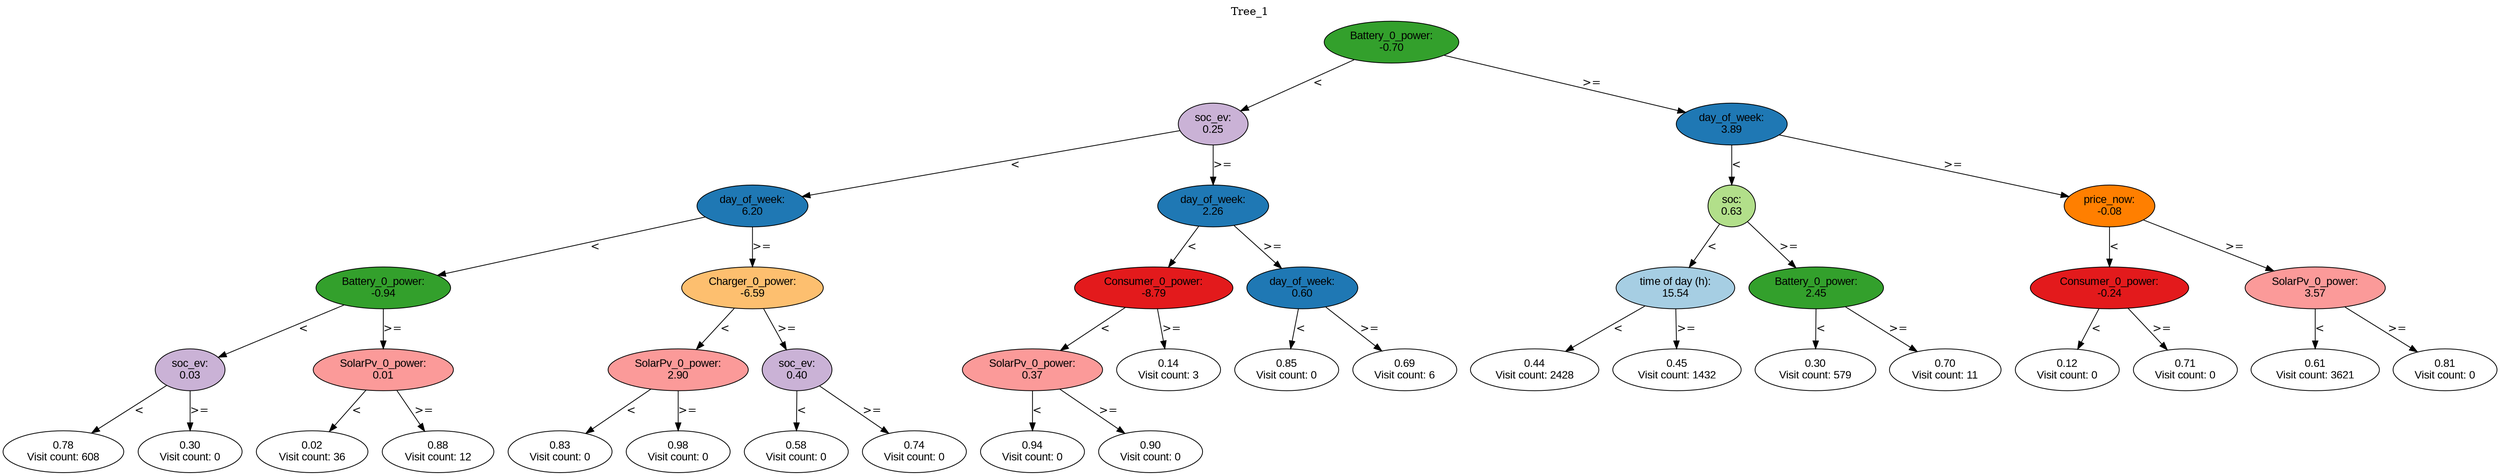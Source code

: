 digraph BST {
    node [fontname="Arial" style=filled colorscheme=paired12];
    0 [ label = "Battery_0_power:
-0.70" fillcolor=4];
    1 [ label = "soc_ev:
0.25" fillcolor=9];
    2 [ label = "day_of_week:
6.20" fillcolor=2];
    3 [ label = "Battery_0_power:
-0.94" fillcolor=4];
    4 [ label = "soc_ev:
0.03" fillcolor=9];
    5 [ label = "0.78
Visit count: 608" fillcolor=white];
    6 [ label = "0.30
Visit count: 0" fillcolor=white];
    7 [ label = "SolarPv_0_power:
0.01" fillcolor=5];
    8 [ label = "0.02
Visit count: 36" fillcolor=white];
    9 [ label = "0.88
Visit count: 12" fillcolor=white];
    10 [ label = "Charger_0_power:
-6.59" fillcolor=7];
    11 [ label = "SolarPv_0_power:
2.90" fillcolor=5];
    12 [ label = "0.83
Visit count: 0" fillcolor=white];
    13 [ label = "0.98
Visit count: 0" fillcolor=white];
    14 [ label = "soc_ev:
0.40" fillcolor=9];
    15 [ label = "0.58
Visit count: 0" fillcolor=white];
    16 [ label = "0.74
Visit count: 0" fillcolor=white];
    17 [ label = "day_of_week:
2.26" fillcolor=2];
    18 [ label = "Consumer_0_power:
-8.79" fillcolor=6];
    19 [ label = "SolarPv_0_power:
0.37" fillcolor=5];
    20 [ label = "0.94
Visit count: 0" fillcolor=white];
    21 [ label = "0.90
Visit count: 0" fillcolor=white];
    22 [ label = "0.14
Visit count: 3" fillcolor=white];
    23 [ label = "day_of_week:
0.60" fillcolor=2];
    24 [ label = "0.85
Visit count: 0" fillcolor=white];
    25 [ label = "0.69
Visit count: 6" fillcolor=white];
    26 [ label = "day_of_week:
3.89" fillcolor=2];
    27 [ label = "soc:
0.63" fillcolor=3];
    28 [ label = "time of day (h):
15.54" fillcolor=1];
    29 [ label = "0.44
Visit count: 2428" fillcolor=white];
    30 [ label = "0.45
Visit count: 1432" fillcolor=white];
    31 [ label = "Battery_0_power:
2.45" fillcolor=4];
    32 [ label = "0.30
Visit count: 579" fillcolor=white];
    33 [ label = "0.70
Visit count: 11" fillcolor=white];
    34 [ label = "price_now:
-0.08" fillcolor=8];
    35 [ label = "Consumer_0_power:
-0.24" fillcolor=6];
    36 [ label = "0.12
Visit count: 0" fillcolor=white];
    37 [ label = "0.71
Visit count: 0" fillcolor=white];
    38 [ label = "SolarPv_0_power:
3.57" fillcolor=5];
    39 [ label = "0.61
Visit count: 3621" fillcolor=white];
    40 [ label = "0.81
Visit count: 0" fillcolor=white];

    0  -> 1[ label = "<"];
    0  -> 26[ label = ">="];
    1  -> 2[ label = "<"];
    1  -> 17[ label = ">="];
    2  -> 3[ label = "<"];
    2  -> 10[ label = ">="];
    3  -> 4[ label = "<"];
    3  -> 7[ label = ">="];
    4  -> 5[ label = "<"];
    4  -> 6[ label = ">="];
    7  -> 8[ label = "<"];
    7  -> 9[ label = ">="];
    10  -> 11[ label = "<"];
    10  -> 14[ label = ">="];
    11  -> 12[ label = "<"];
    11  -> 13[ label = ">="];
    14  -> 15[ label = "<"];
    14  -> 16[ label = ">="];
    17  -> 18[ label = "<"];
    17  -> 23[ label = ">="];
    18  -> 19[ label = "<"];
    18  -> 22[ label = ">="];
    19  -> 20[ label = "<"];
    19  -> 21[ label = ">="];
    23  -> 24[ label = "<"];
    23  -> 25[ label = ">="];
    26  -> 27[ label = "<"];
    26  -> 34[ label = ">="];
    27  -> 28[ label = "<"];
    27  -> 31[ label = ">="];
    28  -> 29[ label = "<"];
    28  -> 30[ label = ">="];
    31  -> 32[ label = "<"];
    31  -> 33[ label = ">="];
    34  -> 35[ label = "<"];
    34  -> 38[ label = ">="];
    35  -> 36[ label = "<"];
    35  -> 37[ label = ">="];
    38  -> 39[ label = "<"];
    38  -> 40[ label = ">="];

    labelloc="t";
    label="Tree_1";
}